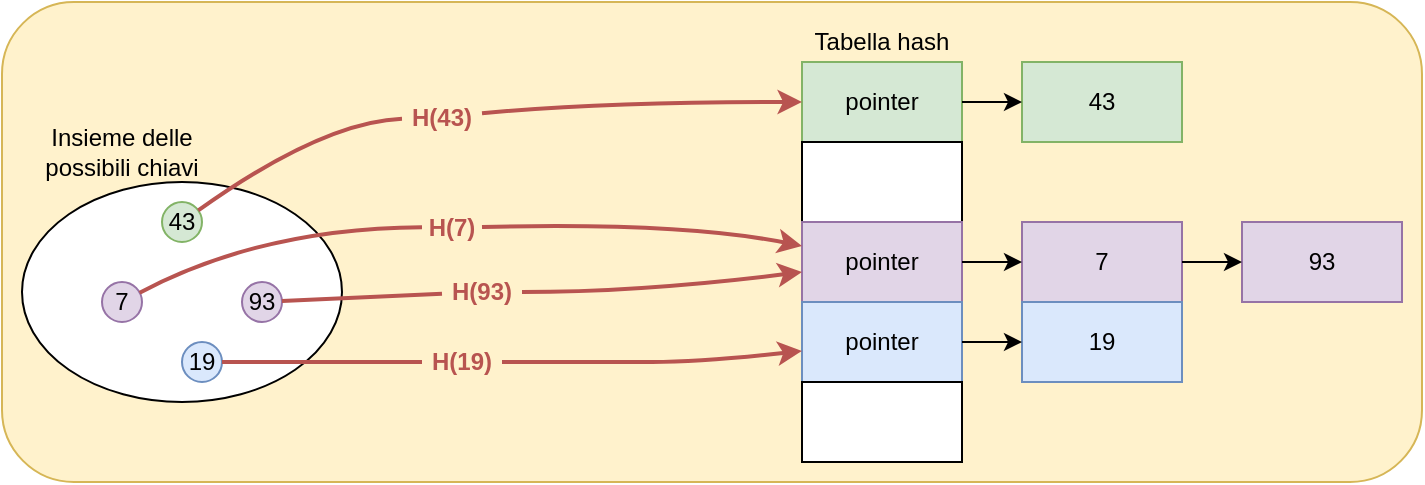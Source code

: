 <mxfile version="18.1.2" type="device"><diagram id="90vFWXcSxS4Am6J7g6Jq" name="Page-1"><mxGraphModel dx="1160" dy="432" grid="1" gridSize="10" guides="1" tooltips="1" connect="1" arrows="1" fold="1" page="1" pageScale="1" pageWidth="850" pageHeight="1100" math="0" shadow="0"><root><mxCell id="0"/><mxCell id="1" parent="0"/><mxCell id="iEmEdGqeS9UDrdF_u1Vg-12" value="" style="rounded=1;whiteSpace=wrap;html=1;fillColor=#fff2cc;strokeColor=#d6b656;" vertex="1" parent="1"><mxGeometry x="120" y="10" width="710" height="240" as="geometry"/></mxCell><mxCell id="iEmEdGqeS9UDrdF_u1Vg-11" value="" style="ellipse;whiteSpace=wrap;html=1;" vertex="1" parent="1"><mxGeometry x="130" y="100" width="160" height="110" as="geometry"/></mxCell><mxCell id="iEmEdGqeS9UDrdF_u1Vg-2" value="pointer" style="rounded=0;whiteSpace=wrap;html=1;fillColor=#d5e8d4;strokeColor=#82b366;" vertex="1" parent="1"><mxGeometry x="520" y="40" width="80" height="40" as="geometry"/></mxCell><mxCell id="iEmEdGqeS9UDrdF_u1Vg-3" value="" style="rounded=0;whiteSpace=wrap;html=1;" vertex="1" parent="1"><mxGeometry x="520" y="80" width="80" height="40" as="geometry"/></mxCell><mxCell id="iEmEdGqeS9UDrdF_u1Vg-4" value="pointer" style="rounded=0;whiteSpace=wrap;html=1;fillColor=#e1d5e7;strokeColor=#9673a6;" vertex="1" parent="1"><mxGeometry x="520" y="120" width="80" height="40" as="geometry"/></mxCell><mxCell id="iEmEdGqeS9UDrdF_u1Vg-5" value="pointer" style="rounded=0;whiteSpace=wrap;html=1;fillColor=#dae8fc;strokeColor=#6c8ebf;" vertex="1" parent="1"><mxGeometry x="520" y="160" width="80" height="40" as="geometry"/></mxCell><mxCell id="iEmEdGqeS9UDrdF_u1Vg-6" value="" style="rounded=0;whiteSpace=wrap;html=1;" vertex="1" parent="1"><mxGeometry x="520" y="200" width="80" height="40" as="geometry"/></mxCell><mxCell id="iEmEdGqeS9UDrdF_u1Vg-8" value="7" style="ellipse;whiteSpace=wrap;html=1;aspect=fixed;fillColor=#e1d5e7;strokeColor=#9673a6;" vertex="1" parent="1"><mxGeometry x="170" y="150" width="20" height="20" as="geometry"/></mxCell><mxCell id="iEmEdGqeS9UDrdF_u1Vg-9" value="19" style="ellipse;whiteSpace=wrap;html=1;aspect=fixed;fillColor=#dae8fc;strokeColor=#6c8ebf;" vertex="1" parent="1"><mxGeometry x="210" y="180" width="20" height="20" as="geometry"/></mxCell><mxCell id="iEmEdGqeS9UDrdF_u1Vg-10" value="43" style="ellipse;whiteSpace=wrap;html=1;aspect=fixed;fillColor=#d5e8d4;strokeColor=#82b366;" vertex="1" parent="1"><mxGeometry x="200" y="110" width="20" height="20" as="geometry"/></mxCell><mxCell id="iEmEdGqeS9UDrdF_u1Vg-13" value="" style="curved=1;endArrow=classic;html=1;rounded=0;fillColor=#f8cecc;strokeColor=#b85450;strokeWidth=2;startArrow=none;" edge="1" parent="1" source="iEmEdGqeS9UDrdF_u1Vg-16" target="iEmEdGqeS9UDrdF_u1Vg-2"><mxGeometry width="50" height="50" relative="1" as="geometry"><mxPoint x="320" y="180" as="sourcePoint"/><mxPoint x="370" y="130" as="targetPoint"/><Array as="points"><mxPoint x="420" y="60"/></Array></mxGeometry></mxCell><mxCell id="iEmEdGqeS9UDrdF_u1Vg-14" value="" style="curved=1;endArrow=classic;html=1;rounded=0;strokeWidth=2;fillColor=#f8cecc;strokeColor=#b85450;startArrow=none;exitX=1;exitY=0.5;exitDx=0;exitDy=0;" edge="1" parent="1" source="iEmEdGqeS9UDrdF_u1Vg-19" target="iEmEdGqeS9UDrdF_u1Vg-4"><mxGeometry width="50" height="50" relative="1" as="geometry"><mxPoint x="330" y="220" as="sourcePoint"/><mxPoint x="380" y="170" as="targetPoint"/><Array as="points"><mxPoint x="460" y="120"/></Array></mxGeometry></mxCell><mxCell id="iEmEdGqeS9UDrdF_u1Vg-15" value="" style="curved=1;endArrow=classic;html=1;rounded=0;fillColor=#f8cecc;strokeColor=#b85450;strokeWidth=2;startArrow=none;exitX=1;exitY=0.5;exitDx=0;exitDy=0;" edge="1" parent="1" source="iEmEdGqeS9UDrdF_u1Vg-18" target="iEmEdGqeS9UDrdF_u1Vg-5"><mxGeometry width="50" height="50" relative="1" as="geometry"><mxPoint x="340" y="250" as="sourcePoint"/><mxPoint x="390" y="200" as="targetPoint"/><Array as="points"><mxPoint x="420" y="190"/><mxPoint x="470" y="190"/></Array></mxGeometry></mxCell><mxCell id="iEmEdGqeS9UDrdF_u1Vg-16" value="H(43)" style="text;html=1;align=center;verticalAlign=middle;whiteSpace=wrap;rounded=0;labelBackgroundColor=none;fontColor=#B85450;fontStyle=1" vertex="1" parent="1"><mxGeometry x="320" y="60" width="40" height="15" as="geometry"/></mxCell><mxCell id="iEmEdGqeS9UDrdF_u1Vg-17" value="" style="curved=1;endArrow=none;html=1;rounded=0;fillColor=#f8cecc;strokeColor=#b85450;strokeWidth=2;" edge="1" parent="1" source="iEmEdGqeS9UDrdF_u1Vg-10" target="iEmEdGqeS9UDrdF_u1Vg-16"><mxGeometry width="50" height="50" relative="1" as="geometry"><mxPoint x="218.142" y="114.194" as="sourcePoint"/><mxPoint x="520" y="60" as="targetPoint"/><Array as="points"><mxPoint x="280" y="70"/></Array></mxGeometry></mxCell><mxCell id="iEmEdGqeS9UDrdF_u1Vg-19" value="H(7)" style="text;html=1;align=center;verticalAlign=middle;whiteSpace=wrap;rounded=0;labelBackgroundColor=none;fontColor=#B85450;fontStyle=1" vertex="1" parent="1"><mxGeometry x="330" y="115" width="30" height="15" as="geometry"/></mxCell><mxCell id="iEmEdGqeS9UDrdF_u1Vg-20" value="" style="curved=1;endArrow=none;html=1;rounded=0;strokeWidth=2;fillColor=#f8cecc;strokeColor=#b85450;" edge="1" parent="1" source="iEmEdGqeS9UDrdF_u1Vg-8" target="iEmEdGqeS9UDrdF_u1Vg-19"><mxGeometry width="50" height="50" relative="1" as="geometry"><mxPoint x="189.556" y="157.053" as="sourcePoint"/><mxPoint x="520" y="132" as="targetPoint"/><Array as="points"><mxPoint x="250" y="123"/></Array></mxGeometry></mxCell><mxCell id="iEmEdGqeS9UDrdF_u1Vg-18" value="H(19)" style="text;html=1;align=center;verticalAlign=middle;whiteSpace=wrap;rounded=0;labelBackgroundColor=none;fontColor=#B85450;fontStyle=1" vertex="1" parent="1"><mxGeometry x="330" y="182.5" width="40" height="15" as="geometry"/></mxCell><mxCell id="iEmEdGqeS9UDrdF_u1Vg-21" value="" style="curved=1;endArrow=none;html=1;rounded=0;fillColor=#f8cecc;strokeColor=#b85450;strokeWidth=2;" edge="1" parent="1" source="iEmEdGqeS9UDrdF_u1Vg-9" target="iEmEdGqeS9UDrdF_u1Vg-18"><mxGeometry width="50" height="50" relative="1" as="geometry"><mxPoint x="229.76" y="192.176" as="sourcePoint"/><mxPoint x="520" y="184.444" as="targetPoint"/><Array as="points"/></mxGeometry></mxCell><mxCell id="iEmEdGqeS9UDrdF_u1Vg-22" value="Insieme delle possibili chiavi" style="text;html=1;strokeColor=none;fillColor=none;align=center;verticalAlign=middle;whiteSpace=wrap;rounded=0;labelBackgroundColor=none;fontColor=#000000;" vertex="1" parent="1"><mxGeometry x="135" y="70" width="90" height="30" as="geometry"/></mxCell><mxCell id="iEmEdGqeS9UDrdF_u1Vg-23" value="Tabella hash" style="text;html=1;strokeColor=none;fillColor=none;align=center;verticalAlign=middle;whiteSpace=wrap;rounded=0;labelBackgroundColor=none;fontColor=#000000;" vertex="1" parent="1"><mxGeometry x="520" y="20" width="80" height="20" as="geometry"/></mxCell><mxCell id="iEmEdGqeS9UDrdF_u1Vg-24" value="93" style="ellipse;whiteSpace=wrap;html=1;aspect=fixed;fillColor=#e1d5e7;strokeColor=#9673a6;" vertex="1" parent="1"><mxGeometry x="240" y="150" width="20" height="20" as="geometry"/></mxCell><mxCell id="iEmEdGqeS9UDrdF_u1Vg-25" value="" style="curved=1;endArrow=classic;html=1;rounded=0;fontColor=#000000;strokeWidth=2;fillColor=#f8cecc;strokeColor=#b85450;startArrow=none;exitX=1;exitY=0.5;exitDx=0;exitDy=0;" edge="1" parent="1" source="iEmEdGqeS9UDrdF_u1Vg-27" target="iEmEdGqeS9UDrdF_u1Vg-4"><mxGeometry width="50" height="50" relative="1" as="geometry"><mxPoint x="250" y="320" as="sourcePoint"/><mxPoint x="300" y="270" as="targetPoint"/><Array as="points"><mxPoint x="440" y="155"/></Array></mxGeometry></mxCell><mxCell id="iEmEdGqeS9UDrdF_u1Vg-27" value="H(93)" style="text;html=1;align=center;verticalAlign=middle;whiteSpace=wrap;rounded=0;labelBackgroundColor=none;fontColor=#B85450;fontStyle=1" vertex="1" parent="1"><mxGeometry x="340" y="147.5" width="40" height="15" as="geometry"/></mxCell><mxCell id="iEmEdGqeS9UDrdF_u1Vg-28" value="" style="curved=1;endArrow=none;html=1;rounded=0;fontColor=#000000;strokeWidth=2;fillColor=#f8cecc;strokeColor=#b85450;" edge="1" parent="1" source="iEmEdGqeS9UDrdF_u1Vg-24" target="iEmEdGqeS9UDrdF_u1Vg-27"><mxGeometry width="50" height="50" relative="1" as="geometry"><mxPoint x="260" y="160" as="sourcePoint"/><mxPoint x="520" y="143.077" as="targetPoint"/><Array as="points"/></mxGeometry></mxCell><mxCell id="iEmEdGqeS9UDrdF_u1Vg-29" value="43" style="rounded=0;whiteSpace=wrap;html=1;fillColor=#d5e8d4;strokeColor=#82b366;" vertex="1" parent="1"><mxGeometry x="630" y="40" width="80" height="40" as="geometry"/></mxCell><mxCell id="iEmEdGqeS9UDrdF_u1Vg-30" value="7" style="rounded=0;whiteSpace=wrap;html=1;fillColor=#e1d5e7;strokeColor=#9673a6;" vertex="1" parent="1"><mxGeometry x="630" y="120" width="80" height="40" as="geometry"/></mxCell><mxCell id="iEmEdGqeS9UDrdF_u1Vg-31" value="93" style="rounded=0;whiteSpace=wrap;html=1;fillColor=#e1d5e7;strokeColor=#9673a6;" vertex="1" parent="1"><mxGeometry x="740" y="120" width="80" height="40" as="geometry"/></mxCell><mxCell id="iEmEdGqeS9UDrdF_u1Vg-32" value="19" style="rounded=0;whiteSpace=wrap;html=1;fillColor=#dae8fc;strokeColor=#6c8ebf;" vertex="1" parent="1"><mxGeometry x="630" y="160" width="80" height="40" as="geometry"/></mxCell><mxCell id="iEmEdGqeS9UDrdF_u1Vg-33" value="" style="endArrow=classic;html=1;rounded=0;fontColor=#000000;strokeWidth=1;" edge="1" parent="1" source="iEmEdGqeS9UDrdF_u1Vg-2" target="iEmEdGqeS9UDrdF_u1Vg-29"><mxGeometry width="50" height="50" relative="1" as="geometry"><mxPoint x="430" y="340" as="sourcePoint"/><mxPoint x="480" y="290" as="targetPoint"/></mxGeometry></mxCell><mxCell id="iEmEdGqeS9UDrdF_u1Vg-34" value="" style="endArrow=classic;html=1;rounded=0;fontColor=#000000;strokeWidth=1;" edge="1" parent="1" source="iEmEdGqeS9UDrdF_u1Vg-4" target="iEmEdGqeS9UDrdF_u1Vg-30"><mxGeometry width="50" height="50" relative="1" as="geometry"><mxPoint x="570" y="300" as="sourcePoint"/><mxPoint x="600" y="300" as="targetPoint"/></mxGeometry></mxCell><mxCell id="iEmEdGqeS9UDrdF_u1Vg-35" value="" style="endArrow=classic;html=1;rounded=0;fontColor=#000000;strokeWidth=1;" edge="1" parent="1" source="iEmEdGqeS9UDrdF_u1Vg-30" target="iEmEdGqeS9UDrdF_u1Vg-31"><mxGeometry width="50" height="50" relative="1" as="geometry"><mxPoint x="570" y="290" as="sourcePoint"/><mxPoint x="600" y="290" as="targetPoint"/></mxGeometry></mxCell><mxCell id="iEmEdGqeS9UDrdF_u1Vg-36" value="" style="endArrow=classic;html=1;rounded=0;fontColor=#000000;strokeWidth=1;" edge="1" parent="1" source="iEmEdGqeS9UDrdF_u1Vg-5" target="iEmEdGqeS9UDrdF_u1Vg-32"><mxGeometry width="50" height="50" relative="1" as="geometry"><mxPoint x="570" y="310" as="sourcePoint"/><mxPoint x="600" y="310" as="targetPoint"/></mxGeometry></mxCell></root></mxGraphModel></diagram></mxfile>
